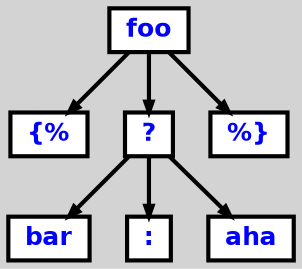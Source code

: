 digraph {

	ordering=out;
	ranksep=.4;
	bgcolor="lightgrey"; node [shape=box, fixedsize=false, fontsize=12, fontname="Helvetica-bold", fontcolor="blue"
		width=.25, height=.25, color="black", fillcolor="white", style="filled, solid, bold"];
	edge [arrowsize=.5, color="black", style="bold"]

  n0 [label="foo"];
  n1 [label="{%"];
  n2 [label="?"];
  n2 [label="?"];
  n3 [label="bar"];
  n4 [label=":"];
  n5 [label="aha"];
  n6 [label="%}"];

  n0 -> n1 // "foo" -> "{%"
  n0 -> n2 // "foo" -> "?"
  n2 -> n3 // "?" -> "bar"
  n2 -> n4 // "?" -> ":"
  n2 -> n5 // "?" -> "aha"
  n0 -> n6 // "foo" -> "%}"

}
